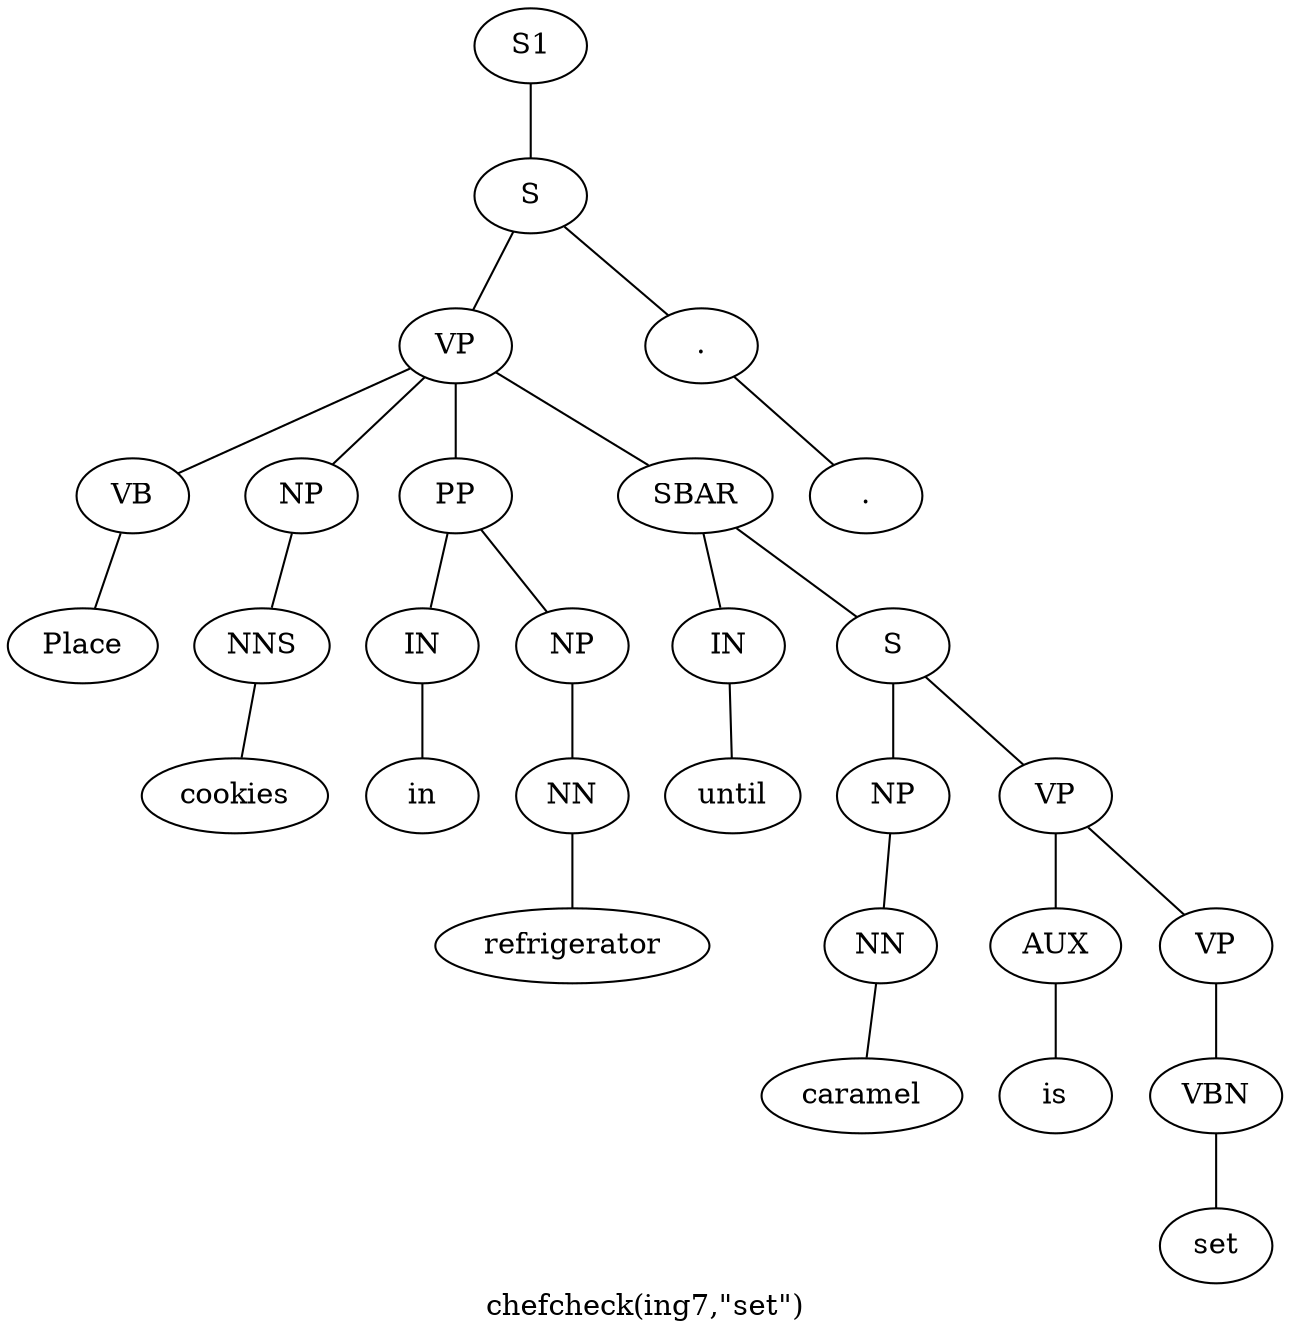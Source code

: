 graph SyntaxGraph {
	label = "chefcheck(ing7,\"set\")";
	Node0 [label="S1"];
	Node1 [label="S"];
	Node2 [label="VP"];
	Node3 [label="VB"];
	Node4 [label="Place"];
	Node5 [label="NP"];
	Node6 [label="NNS"];
	Node7 [label="cookies"];
	Node8 [label="PP"];
	Node9 [label="IN"];
	Node10 [label="in"];
	Node11 [label="NP"];
	Node12 [label="NN"];
	Node13 [label="refrigerator"];
	Node14 [label="SBAR"];
	Node15 [label="IN"];
	Node16 [label="until"];
	Node17 [label="S"];
	Node18 [label="NP"];
	Node19 [label="NN"];
	Node20 [label="caramel"];
	Node21 [label="VP"];
	Node22 [label="AUX"];
	Node23 [label="is"];
	Node24 [label="VP"];
	Node25 [label="VBN"];
	Node26 [label="set"];
	Node27 [label="."];
	Node28 [label="."];

	Node0 -- Node1;
	Node1 -- Node2;
	Node1 -- Node27;
	Node2 -- Node3;
	Node2 -- Node5;
	Node2 -- Node8;
	Node2 -- Node14;
	Node3 -- Node4;
	Node5 -- Node6;
	Node6 -- Node7;
	Node8 -- Node9;
	Node8 -- Node11;
	Node9 -- Node10;
	Node11 -- Node12;
	Node12 -- Node13;
	Node14 -- Node15;
	Node14 -- Node17;
	Node15 -- Node16;
	Node17 -- Node18;
	Node17 -- Node21;
	Node18 -- Node19;
	Node19 -- Node20;
	Node21 -- Node22;
	Node21 -- Node24;
	Node22 -- Node23;
	Node24 -- Node25;
	Node25 -- Node26;
	Node27 -- Node28;
}